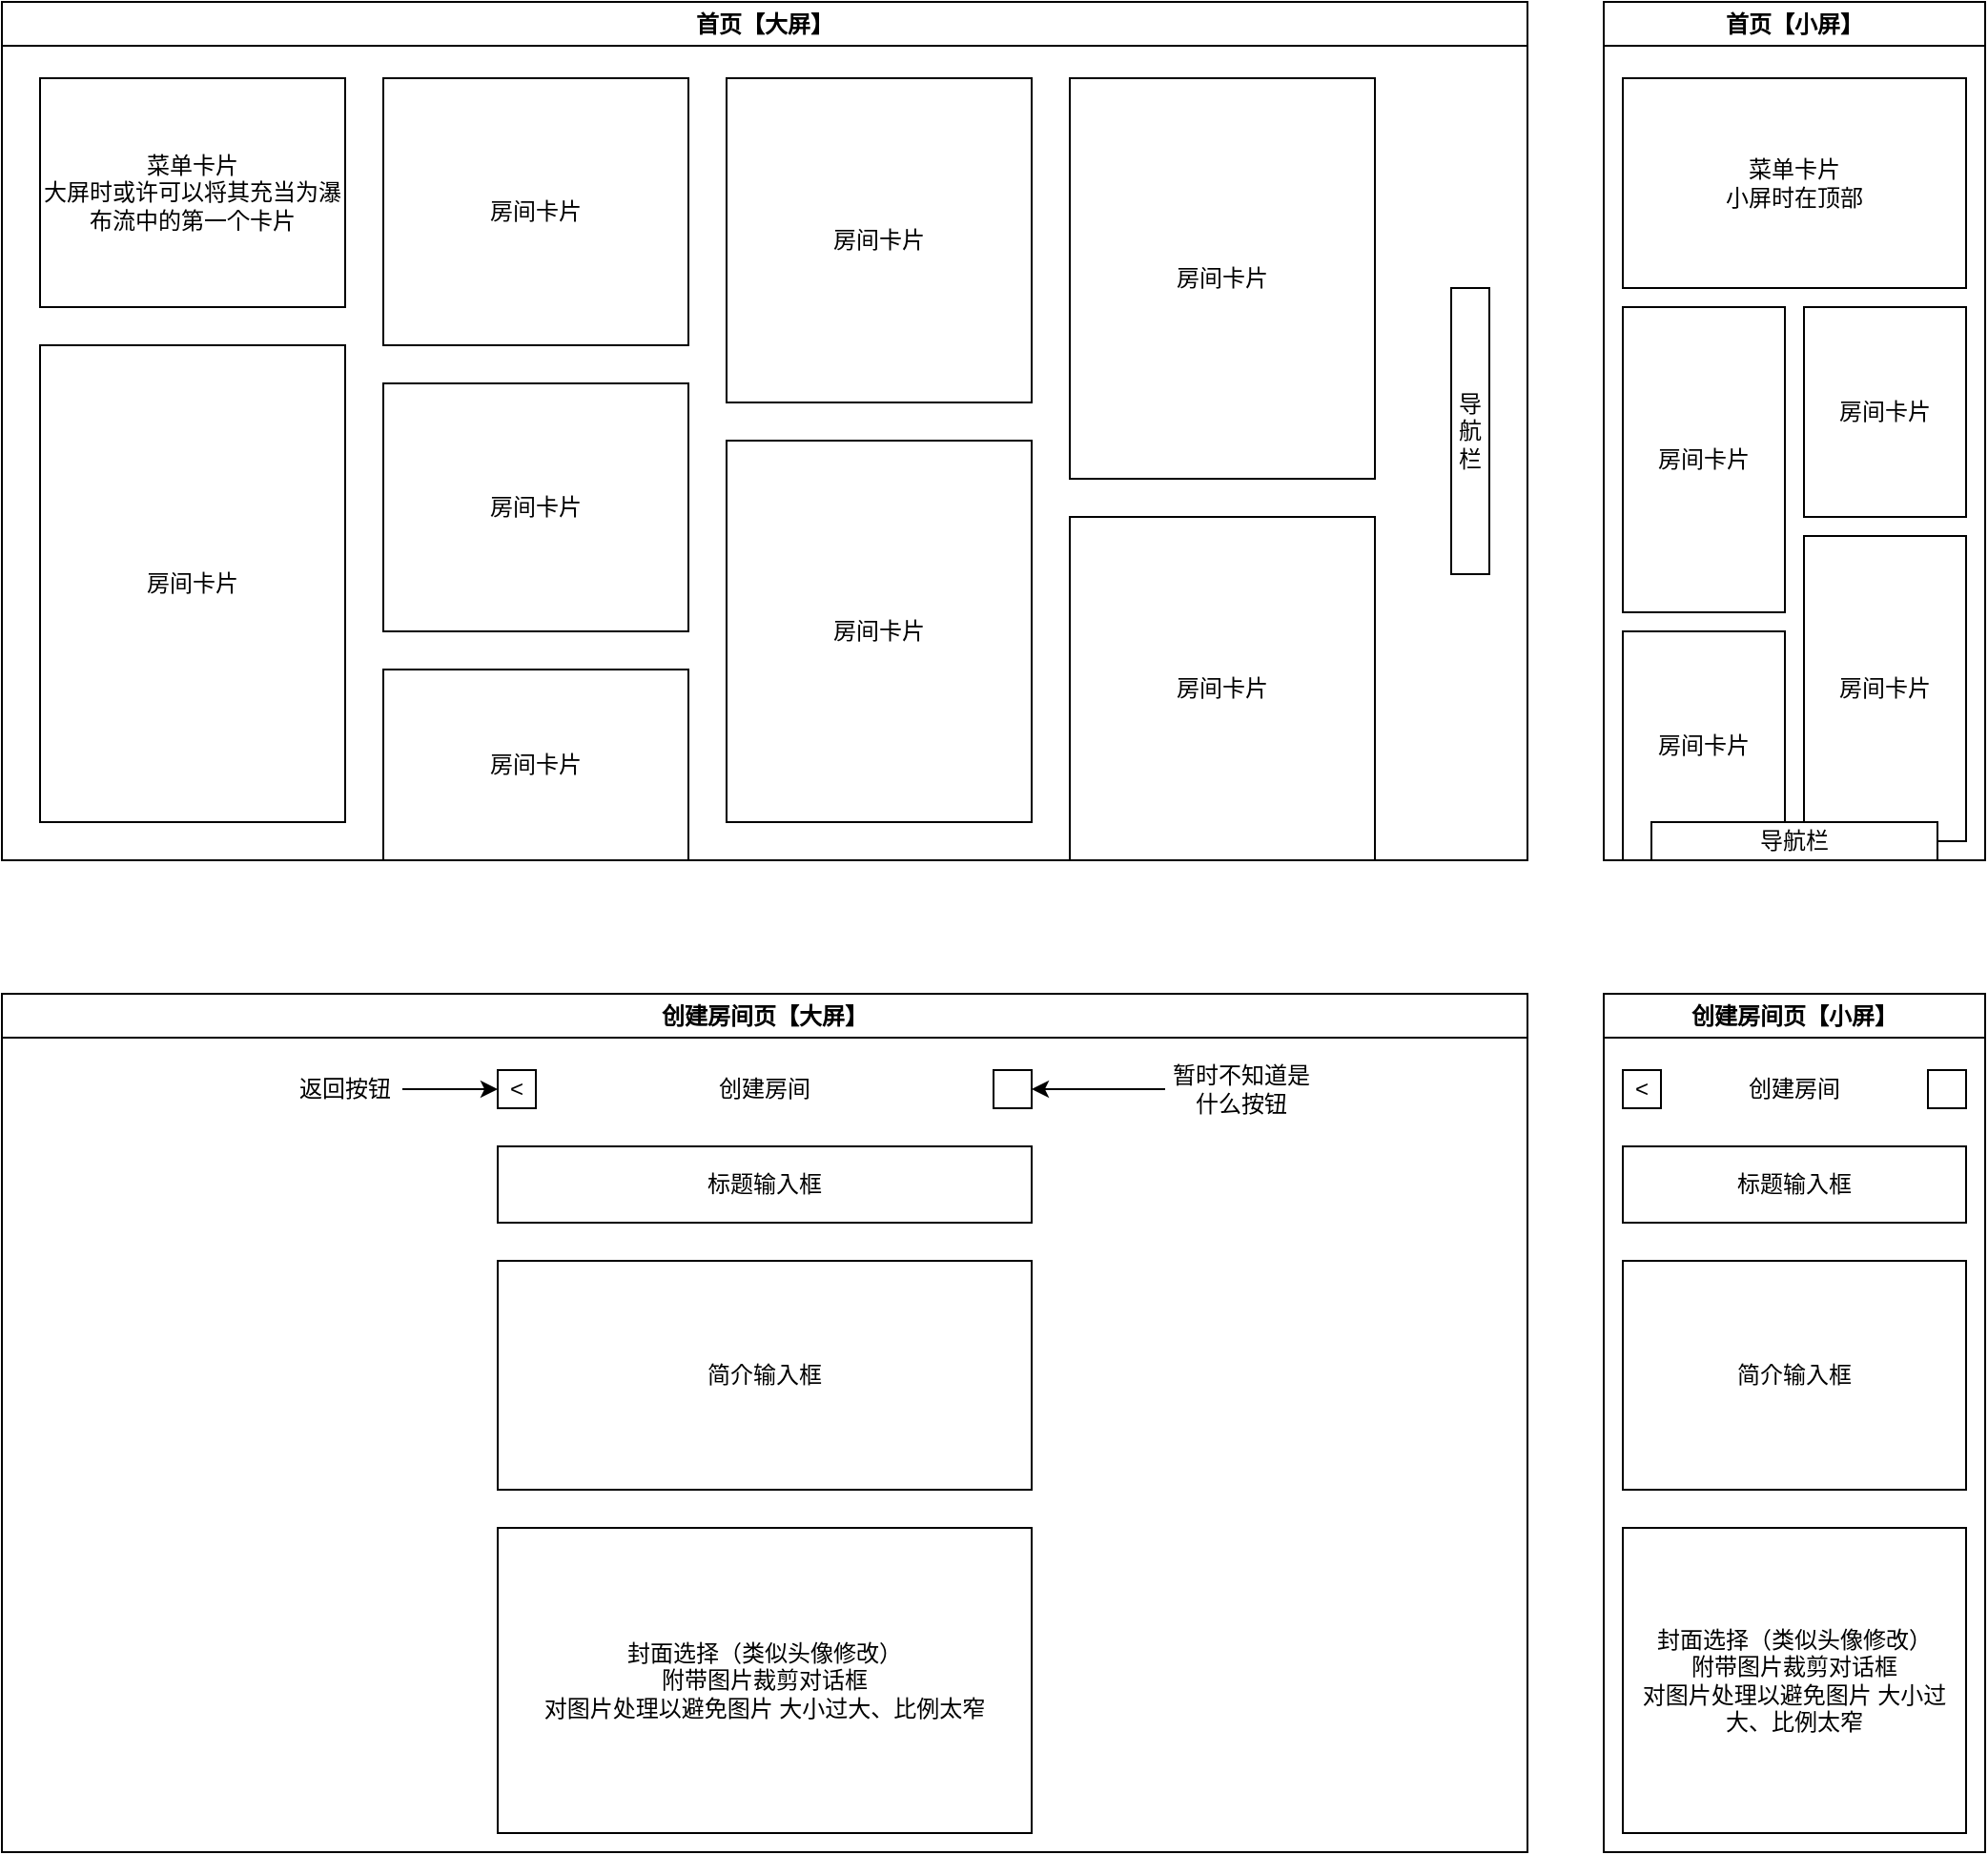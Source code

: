 <mxfile version="20.8.16" type="device"><diagram name="第 1 页" id="kHoYGihzgtJ2y9Uisgoe"><mxGraphModel dx="1502" dy="629" grid="1" gridSize="10" guides="1" tooltips="1" connect="1" arrows="1" fold="1" page="1" pageScale="1" pageWidth="900" pageHeight="1600" math="0" shadow="0"><root><mxCell id="0"/><mxCell id="1" parent="0"/><mxCell id="05NA3eZkqvBnvRm9_1NX-4" value="首页【大屏】" style="swimlane;whiteSpace=wrap;html=1;" vertex="1" parent="1"><mxGeometry x="80" y="80" width="800" height="450" as="geometry"/></mxCell><mxCell id="05NA3eZkqvBnvRm9_1NX-5" value="导航栏" style="rounded=0;whiteSpace=wrap;html=1;" vertex="1" parent="05NA3eZkqvBnvRm9_1NX-4"><mxGeometry x="760" y="150" width="20" height="150" as="geometry"/></mxCell><mxCell id="05NA3eZkqvBnvRm9_1NX-30" value="菜单卡片&lt;br&gt;大屏时或许可以将其充当为瀑布流中的第一个卡片" style="rounded=0;whiteSpace=wrap;html=1;" vertex="1" parent="05NA3eZkqvBnvRm9_1NX-4"><mxGeometry x="20" y="40" width="160" height="120" as="geometry"/></mxCell><mxCell id="05NA3eZkqvBnvRm9_1NX-34" value="房间卡片" style="rounded=0;whiteSpace=wrap;html=1;" vertex="1" parent="05NA3eZkqvBnvRm9_1NX-4"><mxGeometry x="200" y="40" width="160" height="140" as="geometry"/></mxCell><mxCell id="05NA3eZkqvBnvRm9_1NX-35" value="房间卡片" style="rounded=0;whiteSpace=wrap;html=1;" vertex="1" parent="05NA3eZkqvBnvRm9_1NX-4"><mxGeometry x="380" y="40" width="160" height="170" as="geometry"/></mxCell><mxCell id="05NA3eZkqvBnvRm9_1NX-36" value="房间卡片" style="rounded=0;whiteSpace=wrap;html=1;" vertex="1" parent="05NA3eZkqvBnvRm9_1NX-4"><mxGeometry x="560" y="40" width="160" height="210" as="geometry"/></mxCell><mxCell id="05NA3eZkqvBnvRm9_1NX-37" value="房间卡片" style="rounded=0;whiteSpace=wrap;html=1;" vertex="1" parent="05NA3eZkqvBnvRm9_1NX-4"><mxGeometry x="20" y="180" width="160" height="250" as="geometry"/></mxCell><mxCell id="05NA3eZkqvBnvRm9_1NX-38" value="房间卡片" style="rounded=0;whiteSpace=wrap;html=1;" vertex="1" parent="05NA3eZkqvBnvRm9_1NX-4"><mxGeometry x="200" y="200" width="160" height="130" as="geometry"/></mxCell><mxCell id="05NA3eZkqvBnvRm9_1NX-39" value="房间卡片" style="rounded=0;whiteSpace=wrap;html=1;" vertex="1" parent="05NA3eZkqvBnvRm9_1NX-4"><mxGeometry x="380" y="230" width="160" height="200" as="geometry"/></mxCell><mxCell id="05NA3eZkqvBnvRm9_1NX-40" value="房间卡片" style="rounded=0;whiteSpace=wrap;html=1;" vertex="1" parent="05NA3eZkqvBnvRm9_1NX-4"><mxGeometry x="560" y="270" width="160" height="180" as="geometry"/></mxCell><mxCell id="05NA3eZkqvBnvRm9_1NX-41" value="房间卡片" style="rounded=0;whiteSpace=wrap;html=1;" vertex="1" parent="05NA3eZkqvBnvRm9_1NX-4"><mxGeometry x="200" y="350" width="160" height="100" as="geometry"/></mxCell><mxCell id="05NA3eZkqvBnvRm9_1NX-43" value="首页【小屏】" style="swimlane;whiteSpace=wrap;html=1;" vertex="1" parent="1"><mxGeometry x="920" y="80" width="200" height="450" as="geometry"><mxRectangle x="920" y="80" width="140" height="30" as="alternateBounds"/></mxGeometry></mxCell><mxCell id="05NA3eZkqvBnvRm9_1NX-44" value="菜单卡片&lt;br&gt;小屏时在顶部" style="rounded=0;whiteSpace=wrap;html=1;" vertex="1" parent="05NA3eZkqvBnvRm9_1NX-43"><mxGeometry x="10" y="40" width="180" height="110" as="geometry"/></mxCell><mxCell id="05NA3eZkqvBnvRm9_1NX-45" value="房间卡片" style="rounded=0;whiteSpace=wrap;html=1;" vertex="1" parent="05NA3eZkqvBnvRm9_1NX-43"><mxGeometry x="10" y="160" width="85" height="160" as="geometry"/></mxCell><mxCell id="05NA3eZkqvBnvRm9_1NX-50" value="房间卡片" style="rounded=0;whiteSpace=wrap;html=1;" vertex="1" parent="05NA3eZkqvBnvRm9_1NX-43"><mxGeometry x="105" y="160" width="85" height="110" as="geometry"/></mxCell><mxCell id="05NA3eZkqvBnvRm9_1NX-51" value="房间卡片" style="rounded=0;whiteSpace=wrap;html=1;" vertex="1" parent="05NA3eZkqvBnvRm9_1NX-43"><mxGeometry x="105" y="280" width="85" height="160" as="geometry"/></mxCell><mxCell id="05NA3eZkqvBnvRm9_1NX-52" value="房间卡片" style="rounded=0;whiteSpace=wrap;html=1;" vertex="1" parent="05NA3eZkqvBnvRm9_1NX-43"><mxGeometry x="10" y="330" width="85" height="120" as="geometry"/></mxCell><mxCell id="05NA3eZkqvBnvRm9_1NX-53" value="导航栏" style="rounded=0;whiteSpace=wrap;html=1;" vertex="1" parent="05NA3eZkqvBnvRm9_1NX-43"><mxGeometry x="25" y="430" width="150" height="20" as="geometry"/></mxCell><mxCell id="05NA3eZkqvBnvRm9_1NX-55" value="创建房间页【大屏】" style="swimlane;whiteSpace=wrap;html=1;" vertex="1" parent="1"><mxGeometry x="80" y="600" width="800" height="450" as="geometry"><mxRectangle x="80" y="600" width="150" height="30" as="alternateBounds"/></mxGeometry></mxCell><mxCell id="05NA3eZkqvBnvRm9_1NX-66" value="&amp;lt;" style="rounded=0;whiteSpace=wrap;html=1;" vertex="1" parent="05NA3eZkqvBnvRm9_1NX-55"><mxGeometry x="260" y="40" width="20" height="20" as="geometry"/></mxCell><mxCell id="05NA3eZkqvBnvRm9_1NX-67" value="创建房间" style="text;html=1;strokeColor=none;fillColor=none;align=center;verticalAlign=middle;whiteSpace=wrap;rounded=0;" vertex="1" parent="05NA3eZkqvBnvRm9_1NX-55"><mxGeometry x="370" y="35" width="60" height="30" as="geometry"/></mxCell><mxCell id="05NA3eZkqvBnvRm9_1NX-71" value="返回按钮" style="text;html=1;strokeColor=none;fillColor=none;align=center;verticalAlign=middle;whiteSpace=wrap;rounded=0;" vertex="1" parent="05NA3eZkqvBnvRm9_1NX-55"><mxGeometry x="150" y="35" width="60" height="30" as="geometry"/></mxCell><mxCell id="05NA3eZkqvBnvRm9_1NX-72" style="edgeStyle=orthogonalEdgeStyle;rounded=0;orthogonalLoop=1;jettySize=auto;html=1;entryX=0;entryY=0.5;entryDx=0;entryDy=0;" edge="1" parent="05NA3eZkqvBnvRm9_1NX-55" source="05NA3eZkqvBnvRm9_1NX-71" target="05NA3eZkqvBnvRm9_1NX-66"><mxGeometry relative="1" as="geometry"/></mxCell><mxCell id="05NA3eZkqvBnvRm9_1NX-73" value="" style="rounded=0;whiteSpace=wrap;html=1;" vertex="1" parent="05NA3eZkqvBnvRm9_1NX-55"><mxGeometry x="520" y="40" width="20" height="20" as="geometry"/></mxCell><mxCell id="05NA3eZkqvBnvRm9_1NX-75" style="edgeStyle=orthogonalEdgeStyle;rounded=0;orthogonalLoop=1;jettySize=auto;html=1;entryX=1;entryY=0.5;entryDx=0;entryDy=0;" edge="1" parent="05NA3eZkqvBnvRm9_1NX-55" source="05NA3eZkqvBnvRm9_1NX-74" target="05NA3eZkqvBnvRm9_1NX-73"><mxGeometry relative="1" as="geometry"/></mxCell><mxCell id="05NA3eZkqvBnvRm9_1NX-74" value="暂时不知道是什么按钮" style="text;html=1;strokeColor=none;fillColor=none;align=center;verticalAlign=middle;whiteSpace=wrap;rounded=0;" vertex="1" parent="05NA3eZkqvBnvRm9_1NX-55"><mxGeometry x="610" y="35" width="80" height="30" as="geometry"/></mxCell><mxCell id="05NA3eZkqvBnvRm9_1NX-76" value="标题输入框" style="rounded=0;whiteSpace=wrap;html=1;" vertex="1" parent="05NA3eZkqvBnvRm9_1NX-55"><mxGeometry x="260" y="80" width="280" height="40" as="geometry"/></mxCell><mxCell id="05NA3eZkqvBnvRm9_1NX-77" value="简介输入框" style="rounded=0;whiteSpace=wrap;html=1;" vertex="1" parent="05NA3eZkqvBnvRm9_1NX-55"><mxGeometry x="260" y="140" width="280" height="120" as="geometry"/></mxCell><mxCell id="05NA3eZkqvBnvRm9_1NX-78" value="封面选择（类似头像修改）&lt;br&gt;附带图片裁剪对话框&lt;br&gt;对图片处理以避免图片 大小过大、比例太窄" style="rounded=0;whiteSpace=wrap;html=1;" vertex="1" parent="05NA3eZkqvBnvRm9_1NX-55"><mxGeometry x="260" y="280" width="280" height="160" as="geometry"/></mxCell><mxCell id="05NA3eZkqvBnvRm9_1NX-79" value="创建房间页【小屏】" style="swimlane;whiteSpace=wrap;html=1;" vertex="1" parent="1"><mxGeometry x="920" y="600" width="200" height="450" as="geometry"><mxRectangle x="80" y="600" width="150" height="30" as="alternateBounds"/></mxGeometry></mxCell><mxCell id="05NA3eZkqvBnvRm9_1NX-90" value="&amp;lt;" style="rounded=0;whiteSpace=wrap;html=1;" vertex="1" parent="05NA3eZkqvBnvRm9_1NX-79"><mxGeometry x="10" y="40" width="20" height="20" as="geometry"/></mxCell><mxCell id="05NA3eZkqvBnvRm9_1NX-91" value="创建房间" style="text;html=1;strokeColor=none;fillColor=none;align=center;verticalAlign=middle;whiteSpace=wrap;rounded=0;" vertex="1" parent="05NA3eZkqvBnvRm9_1NX-79"><mxGeometry x="70" y="35" width="60" height="30" as="geometry"/></mxCell><mxCell id="05NA3eZkqvBnvRm9_1NX-92" value="" style="rounded=0;whiteSpace=wrap;html=1;" vertex="1" parent="05NA3eZkqvBnvRm9_1NX-79"><mxGeometry x="170" y="40" width="20" height="20" as="geometry"/></mxCell><mxCell id="05NA3eZkqvBnvRm9_1NX-93" value="标题输入框" style="rounded=0;whiteSpace=wrap;html=1;" vertex="1" parent="05NA3eZkqvBnvRm9_1NX-79"><mxGeometry x="10" y="80" width="180" height="40" as="geometry"/></mxCell><mxCell id="05NA3eZkqvBnvRm9_1NX-94" value="简介输入框" style="rounded=0;whiteSpace=wrap;html=1;" vertex="1" parent="05NA3eZkqvBnvRm9_1NX-79"><mxGeometry x="10" y="140" width="180" height="120" as="geometry"/></mxCell><mxCell id="05NA3eZkqvBnvRm9_1NX-95" value="封面选择（类似头像修改）&lt;br&gt;附带图片裁剪对话框&lt;br&gt;对图片处理以避免图片 大小过大、比例太窄" style="rounded=0;whiteSpace=wrap;html=1;" vertex="1" parent="05NA3eZkqvBnvRm9_1NX-79"><mxGeometry x="10" y="280" width="180" height="160" as="geometry"/></mxCell></root></mxGraphModel></diagram></mxfile>